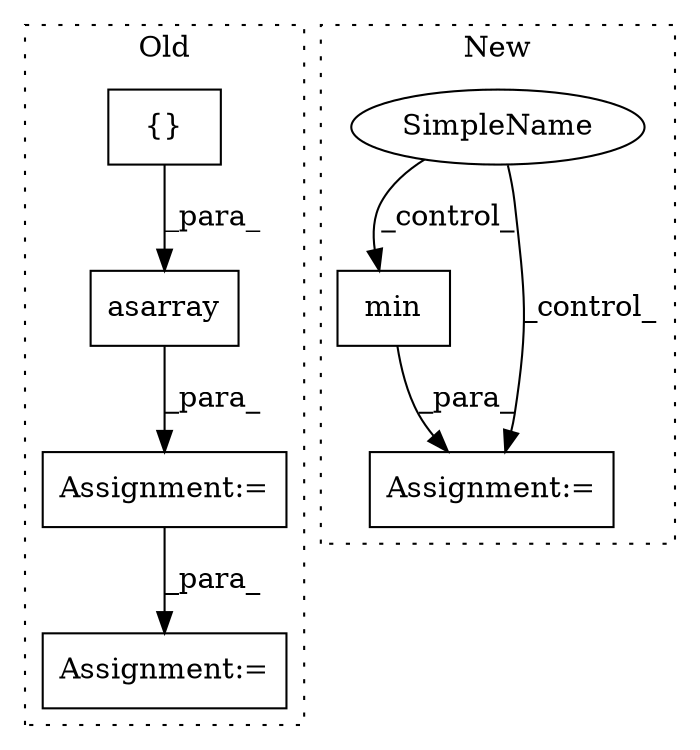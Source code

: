 digraph G {
subgraph cluster0 {
1 [label="asarray" a="32" s="1512,1547" l="8,1" shape="box"];
4 [label="{}" a="4" s="1531,1536" l="1,1" shape="box"];
6 [label="Assignment:=" a="7" s="1763" l="2" shape="box"];
7 [label="Assignment:=" a="7" s="1581" l="1" shape="box"];
label = "Old";
style="dotted";
}
subgraph cluster1 {
2 [label="min" a="32" s="1751,1798" l="4,1" shape="box"];
3 [label="Assignment:=" a="7" s="2036" l="2" shape="box"];
5 [label="SimpleName" a="42" s="" l="" shape="ellipse"];
label = "New";
style="dotted";
}
1 -> 7 [label="_para_"];
2 -> 3 [label="_para_"];
4 -> 1 [label="_para_"];
5 -> 2 [label="_control_"];
5 -> 3 [label="_control_"];
7 -> 6 [label="_para_"];
}